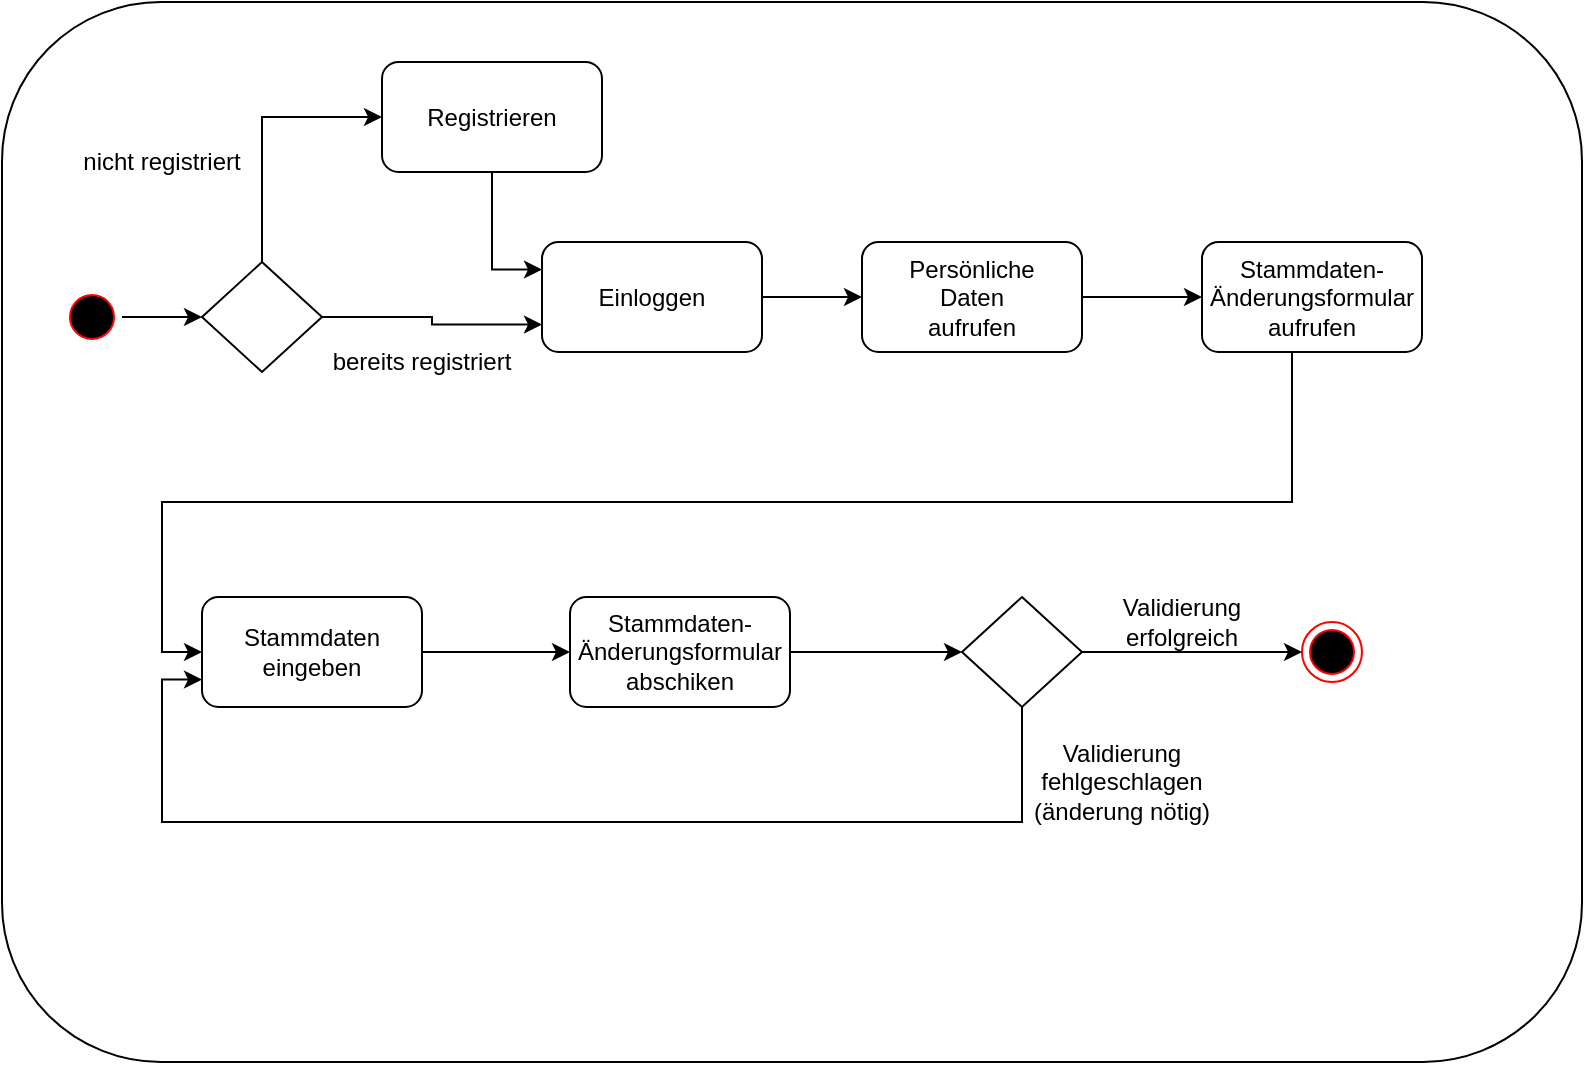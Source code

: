 <mxfile version="13.6.5" type="device"><diagram id="KlsBogERJyuZS8X6DarO" name="Page-1"><mxGraphModel dx="1102" dy="575" grid="1" gridSize="10" guides="1" tooltips="1" connect="1" arrows="1" fold="1" page="1" pageScale="1" pageWidth="827" pageHeight="1169" math="0" shadow="0"><root><mxCell id="0"/><mxCell id="1" parent="0"/><mxCell id="BD36lEGvjcGjyZvf-TqO-1" value="" style="rounded=1;whiteSpace=wrap;html=1;" parent="1" vertex="1"><mxGeometry x="350" y="280" width="120" height="60" as="geometry"/></mxCell><mxCell id="BD36lEGvjcGjyZvf-TqO-2" value="" style="rounded=1;whiteSpace=wrap;html=1;" parent="1" vertex="1"><mxGeometry x="20" y="10" width="790" height="530" as="geometry"/></mxCell><mxCell id="MLSWXvwUCWesW4Jo9F8l-36" style="edgeStyle=orthogonalEdgeStyle;rounded=0;orthogonalLoop=1;jettySize=auto;html=1;" edge="1" parent="1" source="BD36lEGvjcGjyZvf-TqO-3" target="MLSWXvwUCWesW4Jo9F8l-20"><mxGeometry relative="1" as="geometry"/></mxCell><mxCell id="BD36lEGvjcGjyZvf-TqO-3" value="" style="ellipse;html=1;shape=startState;fillColor=#000000;strokeColor=#ff0000;" parent="1" vertex="1"><mxGeometry x="50" y="152.5" width="30" height="30" as="geometry"/></mxCell><mxCell id="MLSWXvwUCWesW4Jo9F8l-42" style="edgeStyle=orthogonalEdgeStyle;rounded=0;orthogonalLoop=1;jettySize=auto;html=1;entryX=0;entryY=0.5;entryDx=0;entryDy=0;" edge="1" parent="1" source="BD36lEGvjcGjyZvf-TqO-16" target="MLSWXvwUCWesW4Jo9F8l-41"><mxGeometry relative="1" as="geometry"/></mxCell><mxCell id="BD36lEGvjcGjyZvf-TqO-16" value="&lt;div&gt;Stammdaten&lt;br&gt;&lt;/div&gt;&lt;div&gt;eingeben&lt;br&gt;&lt;/div&gt;" style="rounded=1;whiteSpace=wrap;html=1;" parent="1" vertex="1"><mxGeometry x="120" y="307.5" width="110" height="55" as="geometry"/></mxCell><mxCell id="BD36lEGvjcGjyZvf-TqO-25" value="" style="ellipse;html=1;shape=endState;fillColor=#000000;strokeColor=#ff0000;" parent="1" vertex="1"><mxGeometry x="670" y="320" width="30" height="30" as="geometry"/></mxCell><mxCell id="BD36lEGvjcGjyZvf-TqO-27" value="Validierung erfolgreich" style="text;html=1;strokeColor=none;fillColor=none;align=center;verticalAlign=middle;whiteSpace=wrap;rounded=0;" parent="1" vertex="1"><mxGeometry x="550" y="300" width="120" height="40" as="geometry"/></mxCell><mxCell id="MLSWXvwUCWesW4Jo9F8l-39" style="edgeStyle=orthogonalEdgeStyle;rounded=0;orthogonalLoop=1;jettySize=auto;html=1;entryX=0;entryY=0.5;entryDx=0;entryDy=0;" edge="1" parent="1" source="MLSWXvwUCWesW4Jo9F8l-1" target="BD36lEGvjcGjyZvf-TqO-16"><mxGeometry relative="1" as="geometry"><Array as="points"><mxPoint x="665" y="260"/><mxPoint x="100" y="260"/><mxPoint x="100" y="335"/></Array></mxGeometry></mxCell><mxCell id="MLSWXvwUCWesW4Jo9F8l-1" value="&lt;div&gt;Stammdaten-&lt;/div&gt;&lt;div&gt;Änderungsformular&lt;/div&gt;&lt;div&gt;aufrufen&lt;br&gt;&lt;/div&gt;" style="rounded=1;whiteSpace=wrap;html=1;" vertex="1" parent="1"><mxGeometry x="620" y="130" width="110" height="55" as="geometry"/></mxCell><mxCell id="MLSWXvwUCWesW4Jo9F8l-26" style="edgeStyle=orthogonalEdgeStyle;rounded=0;orthogonalLoop=1;jettySize=auto;html=1;entryX=0;entryY=0.5;entryDx=0;entryDy=0;" edge="1" parent="1" source="MLSWXvwUCWesW4Jo9F8l-20" target="MLSWXvwUCWesW4Jo9F8l-25"><mxGeometry relative="1" as="geometry"><Array as="points"><mxPoint x="150" y="68"/></Array></mxGeometry></mxCell><mxCell id="MLSWXvwUCWesW4Jo9F8l-34" style="edgeStyle=orthogonalEdgeStyle;rounded=0;orthogonalLoop=1;jettySize=auto;html=1;entryX=0;entryY=0.75;entryDx=0;entryDy=0;" edge="1" parent="1" source="MLSWXvwUCWesW4Jo9F8l-20" target="MLSWXvwUCWesW4Jo9F8l-27"><mxGeometry relative="1" as="geometry"><Array as="points"><mxPoint x="235" y="168"/><mxPoint x="235" y="171"/></Array></mxGeometry></mxCell><mxCell id="MLSWXvwUCWesW4Jo9F8l-20" value="" style="rhombus;whiteSpace=wrap;html=1;" vertex="1" parent="1"><mxGeometry x="120" y="140" width="60" height="55" as="geometry"/></mxCell><mxCell id="MLSWXvwUCWesW4Jo9F8l-28" style="edgeStyle=orthogonalEdgeStyle;rounded=0;orthogonalLoop=1;jettySize=auto;html=1;entryX=0;entryY=0.25;entryDx=0;entryDy=0;" edge="1" parent="1" source="MLSWXvwUCWesW4Jo9F8l-25" target="MLSWXvwUCWesW4Jo9F8l-27"><mxGeometry relative="1" as="geometry"/></mxCell><mxCell id="MLSWXvwUCWesW4Jo9F8l-25" value="Registrieren" style="rounded=1;whiteSpace=wrap;html=1;" vertex="1" parent="1"><mxGeometry x="210" y="40" width="110" height="55" as="geometry"/></mxCell><mxCell id="MLSWXvwUCWesW4Jo9F8l-32" style="edgeStyle=orthogonalEdgeStyle;rounded=0;orthogonalLoop=1;jettySize=auto;html=1;" edge="1" parent="1" source="MLSWXvwUCWesW4Jo9F8l-27" target="MLSWXvwUCWesW4Jo9F8l-30"><mxGeometry relative="1" as="geometry"/></mxCell><mxCell id="MLSWXvwUCWesW4Jo9F8l-27" value="Einloggen" style="rounded=1;whiteSpace=wrap;html=1;" vertex="1" parent="1"><mxGeometry x="290" y="130" width="110" height="55" as="geometry"/></mxCell><mxCell id="MLSWXvwUCWesW4Jo9F8l-38" style="edgeStyle=orthogonalEdgeStyle;rounded=0;orthogonalLoop=1;jettySize=auto;html=1;" edge="1" parent="1" source="MLSWXvwUCWesW4Jo9F8l-30" target="MLSWXvwUCWesW4Jo9F8l-1"><mxGeometry relative="1" as="geometry"/></mxCell><mxCell id="MLSWXvwUCWesW4Jo9F8l-30" value="&lt;div&gt;Persönliche&lt;/div&gt;&lt;div&gt;Daten&lt;/div&gt;&lt;div&gt;aufrufen&lt;br&gt;&lt;/div&gt;" style="rounded=1;whiteSpace=wrap;html=1;" vertex="1" parent="1"><mxGeometry x="450" y="130" width="110" height="55" as="geometry"/></mxCell><mxCell id="MLSWXvwUCWesW4Jo9F8l-44" style="edgeStyle=orthogonalEdgeStyle;rounded=0;orthogonalLoop=1;jettySize=auto;html=1;" edge="1" parent="1" source="MLSWXvwUCWesW4Jo9F8l-40" target="BD36lEGvjcGjyZvf-TqO-25"><mxGeometry relative="1" as="geometry"/></mxCell><mxCell id="MLSWXvwUCWesW4Jo9F8l-45" style="edgeStyle=orthogonalEdgeStyle;rounded=0;orthogonalLoop=1;jettySize=auto;html=1;entryX=0;entryY=0.75;entryDx=0;entryDy=0;" edge="1" parent="1" source="MLSWXvwUCWesW4Jo9F8l-40" target="BD36lEGvjcGjyZvf-TqO-16"><mxGeometry relative="1" as="geometry"><Array as="points"><mxPoint x="530" y="420"/><mxPoint x="100" y="420"/><mxPoint x="100" y="349"/></Array></mxGeometry></mxCell><mxCell id="MLSWXvwUCWesW4Jo9F8l-40" value="" style="rhombus;whiteSpace=wrap;html=1;" vertex="1" parent="1"><mxGeometry x="500" y="307.5" width="60" height="55" as="geometry"/></mxCell><mxCell id="MLSWXvwUCWesW4Jo9F8l-43" style="edgeStyle=orthogonalEdgeStyle;rounded=0;orthogonalLoop=1;jettySize=auto;html=1;" edge="1" parent="1" source="MLSWXvwUCWesW4Jo9F8l-41" target="MLSWXvwUCWesW4Jo9F8l-40"><mxGeometry relative="1" as="geometry"/></mxCell><mxCell id="MLSWXvwUCWesW4Jo9F8l-41" value="&lt;div&gt;Stammdaten-&lt;/div&gt;&lt;div&gt;Änderungsformular&lt;/div&gt;&lt;div&gt;abschiken&lt;br&gt;&lt;/div&gt;" style="rounded=1;whiteSpace=wrap;html=1;" vertex="1" parent="1"><mxGeometry x="304" y="307.5" width="110" height="55" as="geometry"/></mxCell><mxCell id="MLSWXvwUCWesW4Jo9F8l-46" value="&lt;div&gt;Validierung fehlgeschlagen&lt;/div&gt;&lt;div&gt;(änderung nötig)&lt;br&gt;&lt;/div&gt;" style="text;html=1;strokeColor=none;fillColor=none;align=center;verticalAlign=middle;whiteSpace=wrap;rounded=0;" vertex="1" parent="1"><mxGeometry x="520" y="380" width="120" height="40" as="geometry"/></mxCell><mxCell id="MLSWXvwUCWesW4Jo9F8l-47" value="bereits registriert" style="text;html=1;strokeColor=none;fillColor=none;align=center;verticalAlign=middle;whiteSpace=wrap;rounded=0;" vertex="1" parent="1"><mxGeometry x="170" y="170" width="120" height="40" as="geometry"/></mxCell><mxCell id="MLSWXvwUCWesW4Jo9F8l-49" value="nicht registriert" style="text;html=1;strokeColor=none;fillColor=none;align=center;verticalAlign=middle;whiteSpace=wrap;rounded=0;" vertex="1" parent="1"><mxGeometry x="40" y="70" width="120" height="40" as="geometry"/></mxCell></root></mxGraphModel></diagram></mxfile>